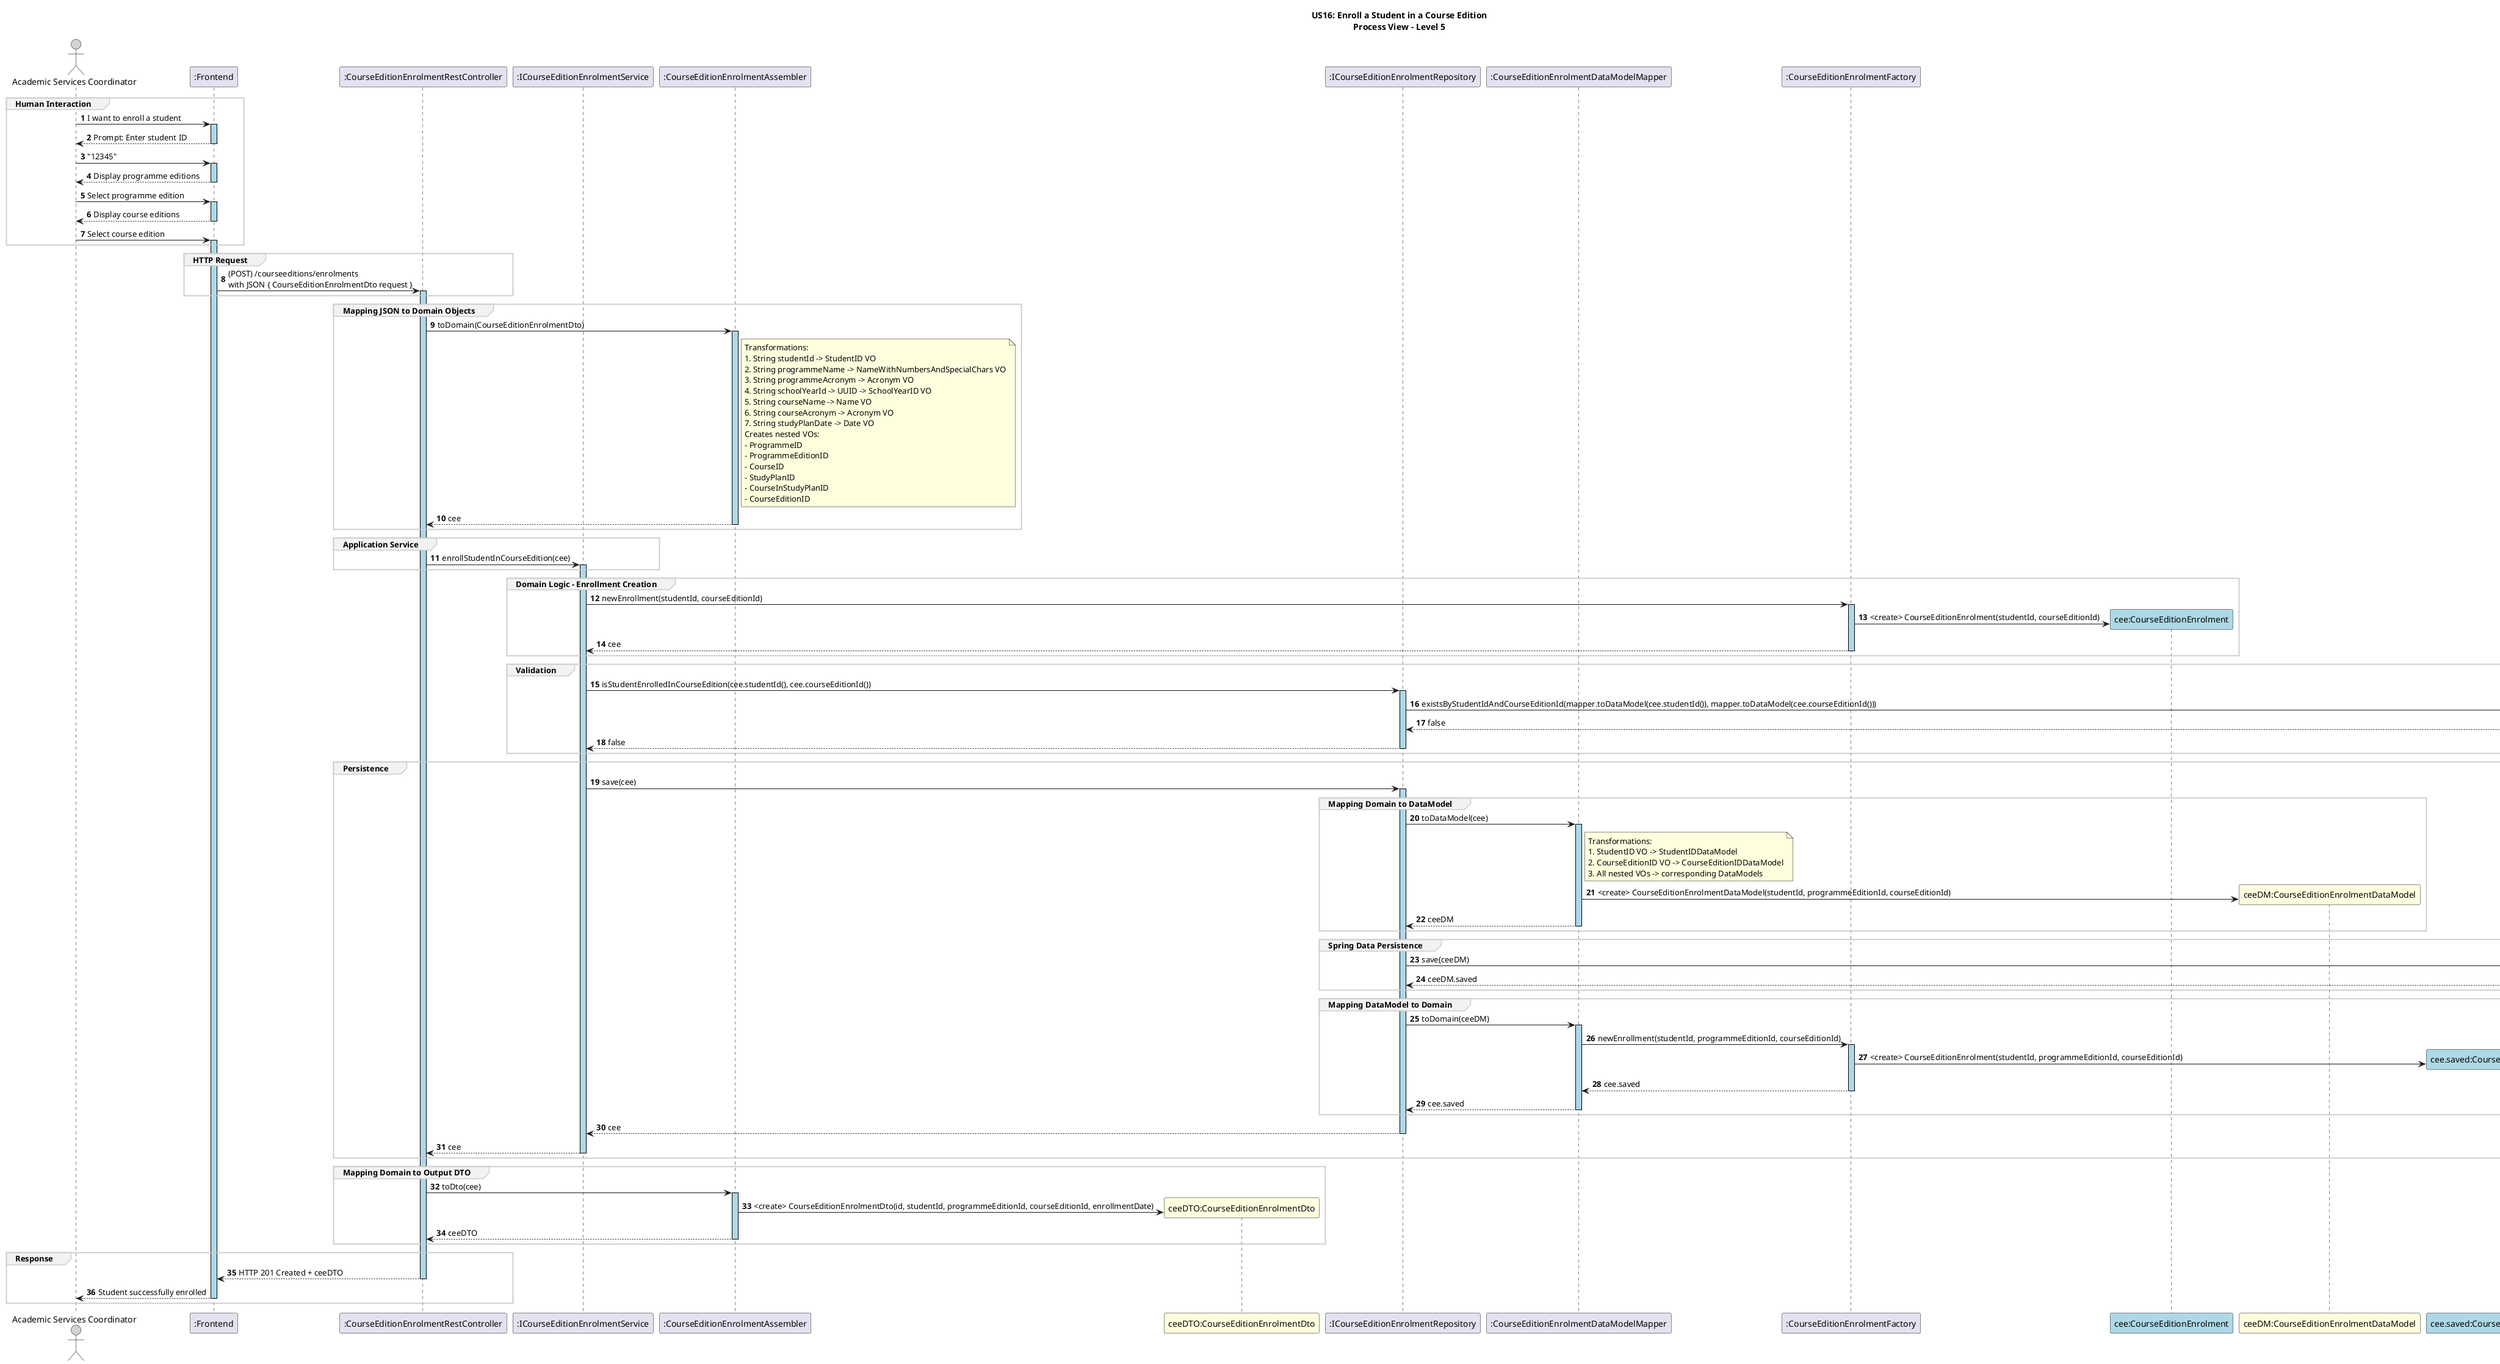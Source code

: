 @startuml

title US16: Enroll a Student in a Course Edition\nProcess View – Level 5

autonumber
skinparam sequence {
    LifelineBorderColor black
    LifelineBackgroundColor LightBlue
    ActorBorderColor black
    ActorBackgroundColor LightGray
    GroupBorderColor #cccccc
    GroupBackgroundColor #f2f2f2
}

actor "Academic Services Coordinator" as ASC
participant ":Frontend" as UI
participant ":CourseEditionEnrolmentRestController" as Controller
participant ":ICourseEditionEnrolmentService" as Service
participant ":CourseEditionEnrolmentAssembler" as Assembler
participant "ceeDTO:CourseEditionEnrolmentDto" as DTO #LightYellow
participant ":ICourseEditionEnrolmentRepository" as Repository
participant ":CourseEditionEnrolmentDataModelMapper" as DataModelMapper
participant ":CourseEditionEnrolmentFactory" as Factory
participant "cee:CourseEditionEnrolment" as Enrollment #LightBlue
participant "ceeDM:CourseEditionEnrolmentDataModel" as EnrollmentDataModel #LightYellow
participant "cee.saved:CourseEditionEnrolment" as Enrollment2 #LightBlue
participant ":ICourseEditionEnrolmentSpringDataRepository" as SpringDataRepo

group Human Interaction
ASC -> UI ++: I want to enroll a student
UI --> ASC --: Prompt: Enter student ID
ASC -> UI ++: "12345"
UI --> ASC --: Display programme editions
ASC -> UI ++: Select programme edition
UI --> ASC --: Display course editions
ASC -> UI ++: Select course edition
end group

group HTTP Request
UI -> Controller ++: (POST) /courseeditions/enrolments\nwith JSON { CourseEditionEnrolmentDto request }
end group

group Mapping JSON to Domain Objects
Controller -> Assembler ++: toDomain(CourseEditionEnrolmentDto)
note right of Assembler
  Transformations:
  1. String studentId -> StudentID VO
  2. String programmeName -> NameWithNumbersAndSpecialChars VO
  3. String programmeAcronym -> Acronym VO
  4. String schoolYearId -> UUID -> SchoolYearID VO
  5. String courseName -> Name VO
  6. String courseAcronym -> Acronym VO
  7. String studyPlanDate -> Date VO
  Creates nested VOs:
  - ProgrammeID
  - ProgrammeEditionID
  - CourseID
  - StudyPlanID
  - CourseInStudyPlanID
  - CourseEditionID
end note
Assembler --> Controller --: cee
end group

group Application Service
Controller -> Service ++: enrollStudentInCourseEdition(cee)
end group

group Domain Logic – Enrollment Creation
Service -> Factory ++: newEnrollment(studentId, courseEditionId)
Factory -> Enrollment **: <create> CourseEditionEnrolment(studentId, courseEditionId)
Factory --> Service --: cee
end group

group Validation
Service -> Repository ++: isStudentEnrolledInCourseEdition(cee.studentId(), cee.courseEditionId())
Repository -> SpringDataRepo ++: existsByStudentIdAndCourseEditionId(mapper.toDataModel(cee.studentId()), mapper.toDataModel(cee.courseEditionId()))
SpringDataRepo --> Repository --: false
Repository --> Service --: false
end group

group Persistence
Service -> Repository ++: save(cee)

group Mapping Domain to DataModel
Repository -> DataModelMapper ++: toDataModel(cee)
note right of DataModelMapper
  Transformations:
  1. StudentID VO -> StudentIDDataModel
  2. CourseEditionID VO -> CourseEditionIDDataModel
  3. All nested VOs -> corresponding DataModels
end note
DataModelMapper -> EnrollmentDataModel **: <create> CourseEditionEnrolmentDataModel(studentId, programmeEditionId, courseEditionId)
DataModelMapper --> Repository --: ceeDM
end group

group Spring Data Persistence
Repository -> SpringDataRepo ++: save(ceeDM)
SpringDataRepo --> Repository --: ceeDM.saved
end group

group Mapping DataModel to Domain
Repository -> DataModelMapper ++: toDomain(ceeDM)
DataModelMapper -> Factory ++: newEnrollment(studentId, programmeEditionId, courseEditionId)
Factory -> Enrollment2 **: <create> CourseEditionEnrolment(studentId, programmeEditionId, courseEditionId)
Factory --> DataModelMapper --: cee.saved
DataModelMapper --> Repository --: cee.saved
end group

Repository --> Service --: cee
Service --> Controller --: cee

end group

group Mapping Domain to Output DTO
Controller -> Assembler ++: toDto(cee)
Assembler -> DTO **: <create> CourseEditionEnrolmentDto(id, studentId, programmeEditionId, courseEditionId, enrollmentDate)
Assembler --> Controller --: ceeDTO
end group

group Response
Controller --> UI --: HTTP 201 Created + ceeDTO
UI --> ASC --: Student successfully enrolled
end group

@enduml